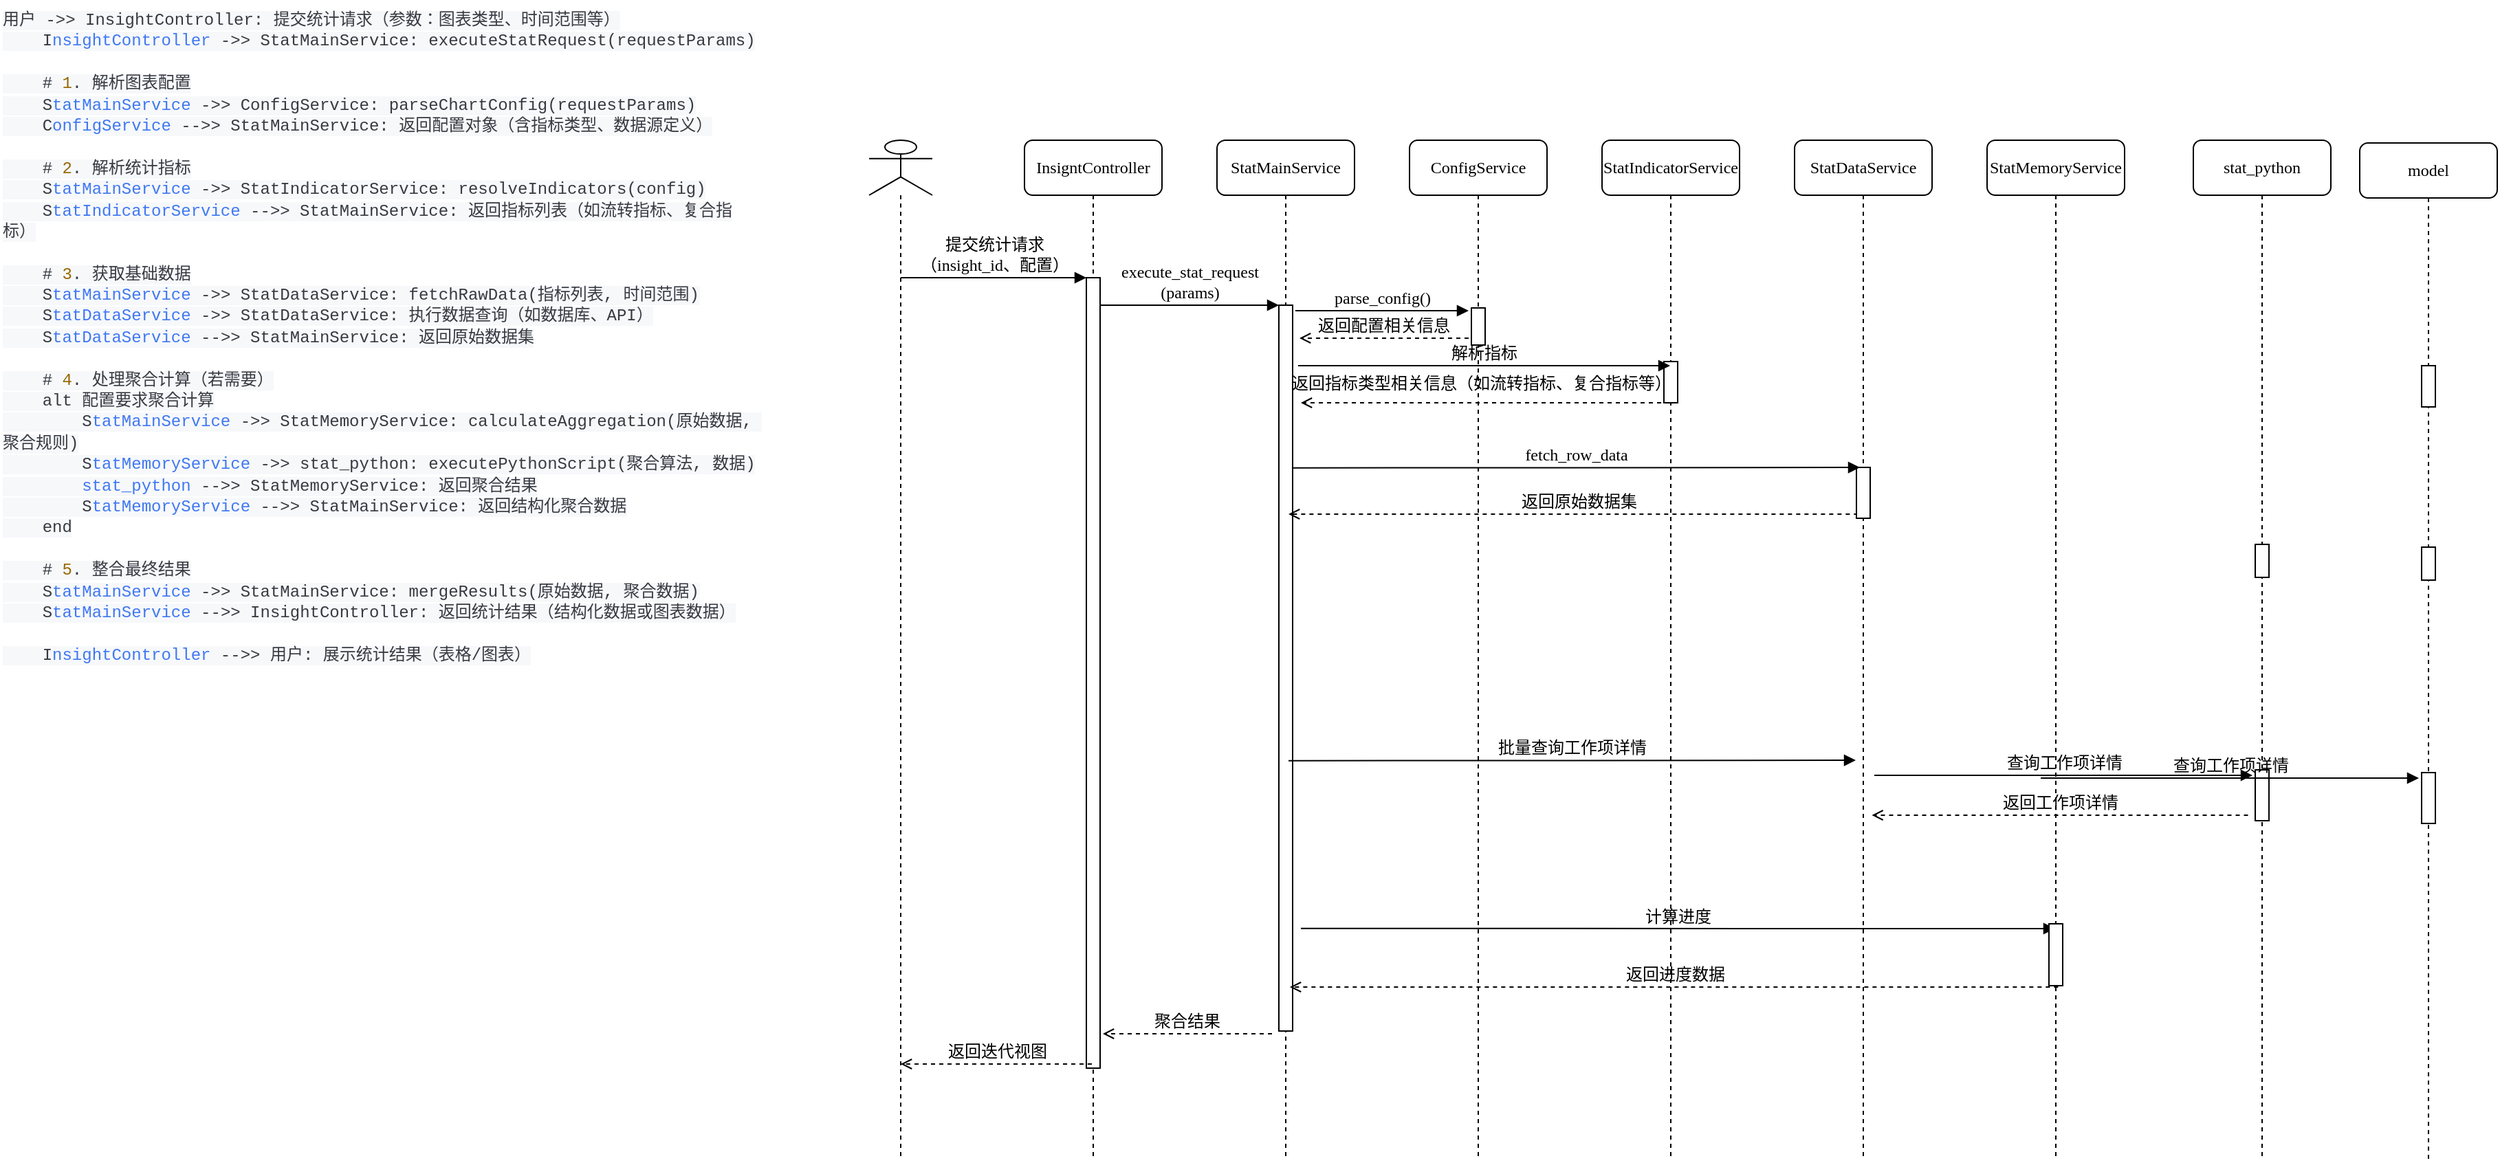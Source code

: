 <mxfile version="26.0.16">
  <diagram name="第 1 页" id="uHZ1VUq9_zvSqKTnjPbf">
    <mxGraphModel dx="1888" dy="1088" grid="0" gridSize="10" guides="1" tooltips="1" connect="1" arrows="1" fold="1" page="0" pageScale="1" pageWidth="827" pageHeight="1169" math="0" shadow="0">
      <root>
        <mxCell id="0" />
        <mxCell id="1" parent="0" />
        <mxCell id="-KiGtzHLehjaaCyr8mLI-1" value="InsigntController" style="shape=umlLifeline;perimeter=lifelinePerimeter;whiteSpace=wrap;html=1;container=1;collapsible=0;recursiveResize=0;outlineConnect=0;rounded=1;shadow=0;comic=0;labelBackgroundColor=none;strokeWidth=1;fontFamily=Verdana;fontSize=12;align=center;" vertex="1" parent="1">
          <mxGeometry x="260" y="80" width="100" height="740" as="geometry" />
        </mxCell>
        <mxCell id="-KiGtzHLehjaaCyr8mLI-2" value="" style="html=1;points=[];perimeter=orthogonalPerimeter;rounded=0;shadow=0;comic=0;labelBackgroundColor=none;strokeWidth=1;fontFamily=Verdana;fontSize=12;align=center;" vertex="1" parent="-KiGtzHLehjaaCyr8mLI-1">
          <mxGeometry x="45" y="100" width="10" height="575" as="geometry" />
        </mxCell>
        <mxCell id="-KiGtzHLehjaaCyr8mLI-3" value="StatMainService" style="shape=umlLifeline;perimeter=lifelinePerimeter;whiteSpace=wrap;html=1;container=1;collapsible=0;recursiveResize=0;outlineConnect=0;rounded=1;shadow=0;comic=0;labelBackgroundColor=none;strokeWidth=1;fontFamily=Verdana;fontSize=12;align=center;" vertex="1" parent="1">
          <mxGeometry x="400" y="80" width="100" height="740" as="geometry" />
        </mxCell>
        <mxCell id="-KiGtzHLehjaaCyr8mLI-4" value="" style="html=1;points=[];perimeter=orthogonalPerimeter;rounded=0;shadow=0;comic=0;labelBackgroundColor=none;strokeWidth=1;fontFamily=Verdana;fontSize=12;align=center;" vertex="1" parent="-KiGtzHLehjaaCyr8mLI-3">
          <mxGeometry x="45" y="120" width="10" height="528" as="geometry" />
        </mxCell>
        <mxCell id="-KiGtzHLehjaaCyr8mLI-8" value="ConfigService" style="shape=umlLifeline;perimeter=lifelinePerimeter;whiteSpace=wrap;html=1;container=1;collapsible=0;recursiveResize=0;outlineConnect=0;rounded=1;shadow=0;comic=0;labelBackgroundColor=none;strokeWidth=1;fontFamily=Verdana;fontSize=12;align=center;" vertex="1" parent="1">
          <mxGeometry x="540" y="80" width="100" height="740" as="geometry" />
        </mxCell>
        <mxCell id="-KiGtzHLehjaaCyr8mLI-9" value="" style="html=1;points=[];perimeter=orthogonalPerimeter;rounded=0;shadow=0;comic=0;labelBackgroundColor=none;strokeWidth=1;fontFamily=Verdana;fontSize=12;align=center;" vertex="1" parent="-KiGtzHLehjaaCyr8mLI-8">
          <mxGeometry x="45" y="122" width="10" height="27" as="geometry" />
        </mxCell>
        <mxCell id="-KiGtzHLehjaaCyr8mLI-10" value="计算进度" style="html=1;verticalAlign=bottom;endArrow=block;labelBackgroundColor=none;fontFamily=Verdana;fontSize=12;edgeStyle=elbowEdgeStyle;elbow=vertical;" edge="1" parent="-KiGtzHLehjaaCyr8mLI-8" target="-KiGtzHLehjaaCyr8mLI-21">
          <mxGeometry relative="1" as="geometry">
            <mxPoint x="-79" y="573.38" as="sourcePoint" />
            <mxPoint x="333.5" y="572.995" as="targetPoint" />
          </mxGeometry>
        </mxCell>
        <mxCell id="-KiGtzHLehjaaCyr8mLI-5" value="返回原始数据集" style="html=1;verticalAlign=bottom;endArrow=open;dashed=1;endSize=6;labelBackgroundColor=none;fontFamily=Verdana;fontSize=12;edgeStyle=elbowEdgeStyle;elbow=vertical;jumpSize=6;" edge="1" parent="-KiGtzHLehjaaCyr8mLI-8">
          <mxGeometry x="-0.002" relative="1" as="geometry">
            <mxPoint x="-87.996" y="272" as="targetPoint" />
            <Array as="points">
              <mxPoint x="147.68" y="272" />
              <mxPoint x="177.68" y="272" />
            </Array>
            <mxPoint x="332.18" y="272" as="sourcePoint" />
            <mxPoint as="offset" />
          </mxGeometry>
        </mxCell>
        <mxCell id="-KiGtzHLehjaaCyr8mLI-11" value="StatIndicatorService" style="shape=umlLifeline;perimeter=lifelinePerimeter;whiteSpace=wrap;html=1;container=1;collapsible=0;recursiveResize=0;outlineConnect=0;rounded=1;shadow=0;comic=0;labelBackgroundColor=none;strokeWidth=1;fontFamily=Verdana;fontSize=12;align=center;" vertex="1" parent="1">
          <mxGeometry x="680" y="80" width="100" height="740" as="geometry" />
        </mxCell>
        <mxCell id="-KiGtzHLehjaaCyr8mLI-28" value="" style="html=1;points=[];perimeter=orthogonalPerimeter;rounded=0;shadow=0;comic=0;labelBackgroundColor=none;strokeWidth=1;fontFamily=Verdana;fontSize=12;align=center;" vertex="1" parent="-KiGtzHLehjaaCyr8mLI-11">
          <mxGeometry x="45" y="161" width="10" height="30" as="geometry" />
        </mxCell>
        <mxCell id="-KiGtzHLehjaaCyr8mLI-17" value="StatDataService" style="shape=umlLifeline;perimeter=lifelinePerimeter;whiteSpace=wrap;html=1;container=1;collapsible=0;recursiveResize=0;outlineConnect=0;rounded=1;shadow=0;comic=0;labelBackgroundColor=none;strokeWidth=1;fontFamily=Verdana;fontSize=12;align=center;" vertex="1" parent="1">
          <mxGeometry x="820" y="80" width="100" height="740" as="geometry" />
        </mxCell>
        <mxCell id="-KiGtzHLehjaaCyr8mLI-19" value="" style="html=1;points=[];perimeter=orthogonalPerimeter;rounded=0;shadow=0;comic=0;labelBackgroundColor=none;strokeWidth=1;fontFamily=Verdana;fontSize=12;align=center;" vertex="1" parent="-KiGtzHLehjaaCyr8mLI-17">
          <mxGeometry x="45" y="238" width="10" height="37" as="geometry" />
        </mxCell>
        <mxCell id="-KiGtzHLehjaaCyr8mLI-21" value="StatMemoryService" style="shape=umlLifeline;perimeter=lifelinePerimeter;whiteSpace=wrap;html=1;container=1;collapsible=0;recursiveResize=0;outlineConnect=0;rounded=1;shadow=0;comic=0;labelBackgroundColor=none;strokeWidth=1;fontFamily=Verdana;fontSize=12;align=center;" vertex="1" parent="1">
          <mxGeometry x="960" y="80" width="100" height="740" as="geometry" />
        </mxCell>
        <mxCell id="-KiGtzHLehjaaCyr8mLI-23" value="" style="html=1;points=[];perimeter=orthogonalPerimeter;rounded=0;shadow=0;comic=0;labelBackgroundColor=none;strokeWidth=1;fontFamily=Verdana;fontSize=12;align=center;" vertex="1" parent="-KiGtzHLehjaaCyr8mLI-21">
          <mxGeometry x="45" y="570" width="10" height="45" as="geometry" />
        </mxCell>
        <mxCell id="-KiGtzHLehjaaCyr8mLI-24" value="提交统计请求&lt;div&gt;（insight_id、配置）&lt;/div&gt;" style="html=1;verticalAlign=bottom;endArrow=block;entryX=0;entryY=0;labelBackgroundColor=none;fontFamily=Verdana;fontSize=12;edgeStyle=elbowEdgeStyle;elbow=vertical;" edge="1" parent="1" source="-KiGtzHLehjaaCyr8mLI-31" target="-KiGtzHLehjaaCyr8mLI-2">
          <mxGeometry x="0.011" relative="1" as="geometry">
            <mxPoint x="150" y="180" as="sourcePoint" />
            <mxPoint as="offset" />
          </mxGeometry>
        </mxCell>
        <mxCell id="-KiGtzHLehjaaCyr8mLI-25" value="execute_stat_request&lt;div&gt;(params)&lt;/div&gt;" style="html=1;verticalAlign=bottom;endArrow=block;entryX=0;entryY=0;labelBackgroundColor=none;fontFamily=Verdana;fontSize=12;edgeStyle=elbowEdgeStyle;elbow=vertical;" edge="1" parent="1" source="-KiGtzHLehjaaCyr8mLI-2" target="-KiGtzHLehjaaCyr8mLI-4">
          <mxGeometry x="-0.002" relative="1" as="geometry">
            <mxPoint x="370" y="200" as="sourcePoint" />
            <mxPoint as="offset" />
          </mxGeometry>
        </mxCell>
        <mxCell id="-KiGtzHLehjaaCyr8mLI-26" value="stat_python" style="shape=umlLifeline;perimeter=lifelinePerimeter;whiteSpace=wrap;html=1;container=1;collapsible=0;recursiveResize=0;outlineConnect=0;rounded=1;shadow=0;comic=0;labelBackgroundColor=none;strokeWidth=1;fontFamily=Verdana;fontSize=12;align=center;" vertex="1" parent="1">
          <mxGeometry x="1110" y="80" width="100" height="740" as="geometry" />
        </mxCell>
        <mxCell id="-KiGtzHLehjaaCyr8mLI-27" value="查询工作项详情" style="html=1;verticalAlign=bottom;endArrow=block;labelBackgroundColor=none;fontFamily=Verdana;fontSize=12;edgeStyle=elbowEdgeStyle;elbow=vertical;" edge="1" parent="-KiGtzHLehjaaCyr8mLI-26">
          <mxGeometry relative="1" as="geometry">
            <mxPoint x="-232" y="462" as="sourcePoint" />
            <mxPoint x="43" y="462" as="targetPoint" />
          </mxGeometry>
        </mxCell>
        <mxCell id="-KiGtzHLehjaaCyr8mLI-29" value="" style="html=1;points=[];perimeter=orthogonalPerimeter;rounded=0;shadow=0;comic=0;labelBackgroundColor=none;strokeWidth=1;fontFamily=Verdana;fontSize=12;align=center;" vertex="1" parent="-KiGtzHLehjaaCyr8mLI-26">
          <mxGeometry x="45" y="294" width="10" height="24" as="geometry" />
        </mxCell>
        <mxCell id="-KiGtzHLehjaaCyr8mLI-30" value="" style="html=1;points=[];perimeter=orthogonalPerimeter;rounded=0;shadow=0;comic=0;labelBackgroundColor=none;strokeWidth=1;fontFamily=Verdana;fontSize=12;align=center;" vertex="1" parent="-KiGtzHLehjaaCyr8mLI-26">
          <mxGeometry x="45" y="458" width="10" height="37" as="geometry" />
        </mxCell>
        <mxCell id="-KiGtzHLehjaaCyr8mLI-31" value="" style="shape=umlLifeline;perimeter=lifelinePerimeter;whiteSpace=wrap;html=1;container=1;dropTarget=0;collapsible=0;recursiveResize=0;outlineConnect=0;portConstraint=eastwest;newEdgeStyle={&quot;curved&quot;:0,&quot;rounded&quot;:0};participant=umlActor;" vertex="1" parent="1">
          <mxGeometry x="147" y="80" width="46" height="740" as="geometry" />
        </mxCell>
        <mxCell id="-KiGtzHLehjaaCyr8mLI-33" value="批量查询工作项详情" style="html=1;verticalAlign=bottom;endArrow=block;labelBackgroundColor=none;fontFamily=Verdana;fontSize=12;edgeStyle=elbowEdgeStyle;elbow=vertical;" edge="1" parent="1">
          <mxGeometry relative="1" as="geometry">
            <mxPoint x="452" y="531.38" as="sourcePoint" />
            <mxPoint x="864.5" y="530.995" as="targetPoint" />
          </mxGeometry>
        </mxCell>
        <mxCell id="-KiGtzHLehjaaCyr8mLI-34" value="返回进度数据" style="html=1;verticalAlign=bottom;endArrow=open;dashed=1;endSize=6;labelBackgroundColor=none;fontFamily=Verdana;fontSize=12;edgeStyle=elbowEdgeStyle;elbow=vertical;jumpSize=6;" edge="1" parent="1">
          <mxGeometry x="-0.002" relative="1" as="geometry">
            <mxPoint x="453.004" y="696" as="targetPoint" />
            <Array as="points">
              <mxPoint x="826.68" y="696" />
              <mxPoint x="856.68" y="696" />
            </Array>
            <mxPoint x="1011.68" y="696" as="sourcePoint" />
            <mxPoint as="offset" />
          </mxGeometry>
        </mxCell>
        <mxCell id="-KiGtzHLehjaaCyr8mLI-35" value="parse_config()" style="html=1;verticalAlign=bottom;endArrow=block;labelBackgroundColor=none;fontFamily=Verdana;fontSize=12;edgeStyle=elbowEdgeStyle;elbow=vertical;" edge="1" parent="1">
          <mxGeometry x="-0.0" relative="1" as="geometry">
            <mxPoint x="457" y="204" as="sourcePoint" />
            <mxPoint x="583" y="204" as="targetPoint" />
            <mxPoint as="offset" />
          </mxGeometry>
        </mxCell>
        <mxCell id="-KiGtzHLehjaaCyr8mLI-37" value="返回指标类型相关信息（如流转指标、复合指标等）" style="html=1;verticalAlign=bottom;endArrow=open;dashed=1;endSize=6;labelBackgroundColor=none;fontFamily=Verdana;fontSize=12;edgeStyle=elbowEdgeStyle;elbow=vertical;jumpSize=6;" edge="1" parent="1">
          <mxGeometry x="0.002" y="-5" relative="1" as="geometry">
            <mxPoint x="461" y="271" as="targetPoint" />
            <Array as="points">
              <mxPoint x="658" y="271" />
              <mxPoint x="688" y="271" />
            </Array>
            <mxPoint x="723" y="271" as="sourcePoint" />
            <mxPoint as="offset" />
          </mxGeometry>
        </mxCell>
        <mxCell id="-KiGtzHLehjaaCyr8mLI-38" value="返回配置相关信息" style="html=1;verticalAlign=bottom;endArrow=open;dashed=1;endSize=6;labelBackgroundColor=none;fontFamily=Verdana;fontSize=12;edgeStyle=elbowEdgeStyle;elbow=vertical;jumpSize=6;" edge="1" parent="1">
          <mxGeometry x="0.013" relative="1" as="geometry">
            <mxPoint x="460" y="224" as="targetPoint" />
            <Array as="points">
              <mxPoint x="540" y="224" />
              <mxPoint x="570" y="224" />
            </Array>
            <mxPoint x="583" y="224" as="sourcePoint" />
            <mxPoint as="offset" />
          </mxGeometry>
        </mxCell>
        <mxCell id="-KiGtzHLehjaaCyr8mLI-40" value="返回工作项详情" style="html=1;verticalAlign=bottom;endArrow=open;dashed=1;endSize=6;labelBackgroundColor=none;fontFamily=Verdana;fontSize=12;edgeStyle=elbowEdgeStyle;elbow=vertical;jumpSize=6;" edge="1" parent="1">
          <mxGeometry x="-0.002" relative="1" as="geometry">
            <mxPoint x="876.25" y="571" as="targetPoint" />
            <Array as="points">
              <mxPoint x="989.25" y="571" />
              <mxPoint x="1019.25" y="571" />
            </Array>
            <mxPoint x="1149.75" y="571" as="sourcePoint" />
            <mxPoint as="offset" />
          </mxGeometry>
        </mxCell>
        <mxCell id="-KiGtzHLehjaaCyr8mLI-41" value="返回迭代视图" style="html=1;verticalAlign=bottom;endArrow=open;dashed=1;endSize=6;labelBackgroundColor=none;fontFamily=Verdana;fontSize=12;edgeStyle=elbowEdgeStyle;elbow=vertical;jumpSize=6;" edge="1" parent="1">
          <mxGeometry x="-0.002" relative="1" as="geometry">
            <mxPoint x="170" y="752" as="targetPoint" />
            <Array as="points">
              <mxPoint x="250" y="752" />
              <mxPoint x="280" y="752" />
            </Array>
            <mxPoint x="309" y="752" as="sourcePoint" />
            <mxPoint as="offset" />
          </mxGeometry>
        </mxCell>
        <mxCell id="-KiGtzHLehjaaCyr8mLI-42" value="聚合结果" style="html=1;verticalAlign=bottom;endArrow=open;dashed=1;endSize=6;labelBackgroundColor=none;fontFamily=Verdana;fontSize=12;edgeStyle=elbowEdgeStyle;elbow=vertical;jumpSize=6;" edge="1" parent="1">
          <mxGeometry x="0.013" relative="1" as="geometry">
            <mxPoint x="317" y="730" as="targetPoint" />
            <Array as="points">
              <mxPoint x="397" y="730" />
              <mxPoint x="427" y="730" />
            </Array>
            <mxPoint x="440" y="730" as="sourcePoint" />
            <mxPoint as="offset" />
          </mxGeometry>
        </mxCell>
        <mxCell id="-KiGtzHLehjaaCyr8mLI-43" value="model" style="shape=umlLifeline;perimeter=lifelinePerimeter;whiteSpace=wrap;html=1;container=1;collapsible=0;recursiveResize=0;outlineConnect=0;rounded=1;shadow=0;comic=0;labelBackgroundColor=none;strokeWidth=1;fontFamily=Verdana;fontSize=12;align=center;" vertex="1" parent="1">
          <mxGeometry x="1231" y="82" width="100" height="740" as="geometry" />
        </mxCell>
        <mxCell id="-KiGtzHLehjaaCyr8mLI-44" value="查询工作项详情" style="html=1;verticalAlign=bottom;endArrow=block;labelBackgroundColor=none;fontFamily=Verdana;fontSize=12;edgeStyle=elbowEdgeStyle;elbow=vertical;" edge="1" parent="-KiGtzHLehjaaCyr8mLI-43">
          <mxGeometry relative="1" as="geometry">
            <mxPoint x="-232" y="462" as="sourcePoint" />
            <mxPoint x="43" y="462" as="targetPoint" />
          </mxGeometry>
        </mxCell>
        <mxCell id="-KiGtzHLehjaaCyr8mLI-45" value="" style="html=1;points=[];perimeter=orthogonalPerimeter;rounded=0;shadow=0;comic=0;labelBackgroundColor=none;strokeWidth=1;fontFamily=Verdana;fontSize=12;align=center;" vertex="1" parent="-KiGtzHLehjaaCyr8mLI-43">
          <mxGeometry x="45" y="162" width="10" height="30" as="geometry" />
        </mxCell>
        <mxCell id="-KiGtzHLehjaaCyr8mLI-46" value="" style="html=1;points=[];perimeter=orthogonalPerimeter;rounded=0;shadow=0;comic=0;labelBackgroundColor=none;strokeWidth=1;fontFamily=Verdana;fontSize=12;align=center;" vertex="1" parent="-KiGtzHLehjaaCyr8mLI-43">
          <mxGeometry x="45" y="294" width="10" height="24" as="geometry" />
        </mxCell>
        <mxCell id="-KiGtzHLehjaaCyr8mLI-47" value="" style="html=1;points=[];perimeter=orthogonalPerimeter;rounded=0;shadow=0;comic=0;labelBackgroundColor=none;strokeWidth=1;fontFamily=Verdana;fontSize=12;align=center;" vertex="1" parent="-KiGtzHLehjaaCyr8mLI-43">
          <mxGeometry x="45" y="458" width="10" height="37" as="geometry" />
        </mxCell>
        <mxCell id="-KiGtzHLehjaaCyr8mLI-48" value="&lt;font&gt;&lt;span style=&quot;color: rgb(56, 58, 66); font-family: ui-monospace, SFMono-Regular, &amp;quot;SF Mono&amp;quot;, Menlo, Consolas, &amp;quot;Liberation Mono&amp;quot;, monospace; font-style: normal; font-variant-ligatures: normal; font-variant-caps: normal; font-weight: 400; letter-spacing: normal; orphans: 2; text-align: start; text-indent: 0px; text-transform: none; widows: 2; word-spacing: 0px; -webkit-text-stroke-width: 0px; white-space: pre-wrap; background-color: rgb(246, 248, 250); text-decoration-thickness: initial; text-decoration-style: initial; text-decoration-color: initial; float: none; display: inline !important;&quot;&gt;用户 -&amp;gt;&amp;gt; InsightController: 提交统计请求（参数：图表类型、时间范围等）&lt;br&gt;    I&lt;/span&gt;&lt;span class=&quot;hljs-function&quot; style=&quot;box-sizing: border-box; font-family: ui-monospace, SFMono-Regular, &amp;quot;SF Mono&amp;quot;, Menlo, Consolas, &amp;quot;Liberation Mono&amp;quot;, monospace; color: rgb(56, 58, 66); font-style: normal; font-variant-ligatures: normal; font-variant-caps: normal; font-weight: 400; letter-spacing: normal; orphans: 2; text-align: start; text-indent: 0px; text-transform: none; widows: 2; word-spacing: 0px; -webkit-text-stroke-width: 0px; white-space: pre-wrap; background-color: rgb(246, 248, 250); text-decoration-thickness: initial; text-decoration-style: initial; text-decoration-color: initial;&quot;&gt;&lt;span class=&quot;hljs-title&quot; style=&quot;box-sizing: border-box; font-family: inherit; color: rgb(64, 120, 242);&quot;&gt;nsightController&lt;/span&gt; -&amp;gt;&lt;/span&gt;&lt;span style=&quot;color: rgb(56, 58, 66); font-family: ui-monospace, SFMono-Regular, &amp;quot;SF Mono&amp;quot;, Menlo, Consolas, &amp;quot;Liberation Mono&amp;quot;, monospace; font-style: normal; font-variant-ligatures: normal; font-variant-caps: normal; font-weight: 400; letter-spacing: normal; orphans: 2; text-align: start; text-indent: 0px; text-transform: none; widows: 2; word-spacing: 0px; -webkit-text-stroke-width: 0px; white-space: pre-wrap; background-color: rgb(246, 248, 250); text-decoration-thickness: initial; text-decoration-style: initial; text-decoration-color: initial; float: none; display: inline !important;&quot;&gt;&amp;gt; StatMainService: executeStatRequest(requestParams)&lt;br&gt;&lt;br&gt;    # &lt;/span&gt;&lt;span class=&quot;hljs-number&quot; style=&quot;box-sizing: border-box; font-family: ui-monospace, SFMono-Regular, &amp;quot;SF Mono&amp;quot;, Menlo, Consolas, &amp;quot;Liberation Mono&amp;quot;, monospace; color: rgb(152, 104, 1); font-style: normal; font-variant-ligatures: normal; font-variant-caps: normal; font-weight: 400; letter-spacing: normal; orphans: 2; text-align: start; text-indent: 0px; text-transform: none; widows: 2; word-spacing: 0px; -webkit-text-stroke-width: 0px; white-space: pre-wrap; background-color: rgb(246, 248, 250); text-decoration-thickness: initial; text-decoration-style: initial; text-decoration-color: initial;&quot;&gt;1&lt;/span&gt;&lt;span style=&quot;color: rgb(56, 58, 66); font-family: ui-monospace, SFMono-Regular, &amp;quot;SF Mono&amp;quot;, Menlo, Consolas, &amp;quot;Liberation Mono&amp;quot;, monospace; font-style: normal; font-variant-ligatures: normal; font-variant-caps: normal; font-weight: 400; letter-spacing: normal; orphans: 2; text-align: start; text-indent: 0px; text-transform: none; widows: 2; word-spacing: 0px; -webkit-text-stroke-width: 0px; white-space: pre-wrap; background-color: rgb(246, 248, 250); text-decoration-thickness: initial; text-decoration-style: initial; text-decoration-color: initial; float: none; display: inline !important;&quot;&gt;. 解析图表配置&lt;br&gt;    S&lt;/span&gt;&lt;span class=&quot;hljs-function&quot; style=&quot;box-sizing: border-box; font-family: ui-monospace, SFMono-Regular, &amp;quot;SF Mono&amp;quot;, Menlo, Consolas, &amp;quot;Liberation Mono&amp;quot;, monospace; color: rgb(56, 58, 66); font-style: normal; font-variant-ligatures: normal; font-variant-caps: normal; font-weight: 400; letter-spacing: normal; orphans: 2; text-align: start; text-indent: 0px; text-transform: none; widows: 2; word-spacing: 0px; -webkit-text-stroke-width: 0px; white-space: pre-wrap; background-color: rgb(246, 248, 250); text-decoration-thickness: initial; text-decoration-style: initial; text-decoration-color: initial;&quot;&gt;&lt;span class=&quot;hljs-title&quot; style=&quot;box-sizing: border-box; font-family: inherit; color: rgb(64, 120, 242);&quot;&gt;tatMainService&lt;/span&gt; -&amp;gt;&lt;/span&gt;&lt;span style=&quot;color: rgb(56, 58, 66); font-family: ui-monospace, SFMono-Regular, &amp;quot;SF Mono&amp;quot;, Menlo, Consolas, &amp;quot;Liberation Mono&amp;quot;, monospace; font-style: normal; font-variant-ligatures: normal; font-variant-caps: normal; font-weight: 400; letter-spacing: normal; orphans: 2; text-align: start; text-indent: 0px; text-transform: none; widows: 2; word-spacing: 0px; -webkit-text-stroke-width: 0px; white-space: pre-wrap; background-color: rgb(246, 248, 250); text-decoration-thickness: initial; text-decoration-style: initial; text-decoration-color: initial; float: none; display: inline !important;&quot;&gt;&amp;gt; ConfigService: parseChartConfig(requestParams)&lt;br&gt;    C&lt;/span&gt;&lt;span class=&quot;hljs-function&quot; style=&quot;box-sizing: border-box; font-family: ui-monospace, SFMono-Regular, &amp;quot;SF Mono&amp;quot;, Menlo, Consolas, &amp;quot;Liberation Mono&amp;quot;, monospace; color: rgb(56, 58, 66); font-style: normal; font-variant-ligatures: normal; font-variant-caps: normal; font-weight: 400; letter-spacing: normal; orphans: 2; text-align: start; text-indent: 0px; text-transform: none; widows: 2; word-spacing: 0px; -webkit-text-stroke-width: 0px; white-space: pre-wrap; background-color: rgb(246, 248, 250); text-decoration-thickness: initial; text-decoration-style: initial; text-decoration-color: initial;&quot;&gt;&lt;span class=&quot;hljs-title&quot; style=&quot;box-sizing: border-box; font-family: inherit; color: rgb(64, 120, 242);&quot;&gt;onfigService&lt;/span&gt; --&amp;gt;&lt;/span&gt;&lt;span style=&quot;color: rgb(56, 58, 66); font-family: ui-monospace, SFMono-Regular, &amp;quot;SF Mono&amp;quot;, Menlo, Consolas, &amp;quot;Liberation Mono&amp;quot;, monospace; font-style: normal; font-variant-ligatures: normal; font-variant-caps: normal; font-weight: 400; letter-spacing: normal; orphans: 2; text-align: start; text-indent: 0px; text-transform: none; widows: 2; word-spacing: 0px; -webkit-text-stroke-width: 0px; white-space: pre-wrap; background-color: rgb(246, 248, 250); text-decoration-thickness: initial; text-decoration-style: initial; text-decoration-color: initial; float: none; display: inline !important;&quot;&gt;&amp;gt; StatMainService: 返回配置对象（含指标类型、数据源定义）&lt;br&gt;&lt;br&gt;    # &lt;/span&gt;&lt;span class=&quot;hljs-number&quot; style=&quot;box-sizing: border-box; font-family: ui-monospace, SFMono-Regular, &amp;quot;SF Mono&amp;quot;, Menlo, Consolas, &amp;quot;Liberation Mono&amp;quot;, monospace; color: rgb(152, 104, 1); font-style: normal; font-variant-ligatures: normal; font-variant-caps: normal; font-weight: 400; letter-spacing: normal; orphans: 2; text-align: start; text-indent: 0px; text-transform: none; widows: 2; word-spacing: 0px; -webkit-text-stroke-width: 0px; white-space: pre-wrap; background-color: rgb(246, 248, 250); text-decoration-thickness: initial; text-decoration-style: initial; text-decoration-color: initial;&quot;&gt;2&lt;/span&gt;&lt;span style=&quot;color: rgb(56, 58, 66); font-family: ui-monospace, SFMono-Regular, &amp;quot;SF Mono&amp;quot;, Menlo, Consolas, &amp;quot;Liberation Mono&amp;quot;, monospace; font-style: normal; font-variant-ligatures: normal; font-variant-caps: normal; font-weight: 400; letter-spacing: normal; orphans: 2; text-align: start; text-indent: 0px; text-transform: none; widows: 2; word-spacing: 0px; -webkit-text-stroke-width: 0px; white-space: pre-wrap; background-color: rgb(246, 248, 250); text-decoration-thickness: initial; text-decoration-style: initial; text-decoration-color: initial; float: none; display: inline !important;&quot;&gt;. 解析统计指标&lt;br&gt;    S&lt;/span&gt;&lt;span class=&quot;hljs-function&quot; style=&quot;box-sizing: border-box; font-family: ui-monospace, SFMono-Regular, &amp;quot;SF Mono&amp;quot;, Menlo, Consolas, &amp;quot;Liberation Mono&amp;quot;, monospace; color: rgb(56, 58, 66); font-style: normal; font-variant-ligatures: normal; font-variant-caps: normal; font-weight: 400; letter-spacing: normal; orphans: 2; text-align: start; text-indent: 0px; text-transform: none; widows: 2; word-spacing: 0px; -webkit-text-stroke-width: 0px; white-space: pre-wrap; background-color: rgb(246, 248, 250); text-decoration-thickness: initial; text-decoration-style: initial; text-decoration-color: initial;&quot;&gt;&lt;span class=&quot;hljs-title&quot; style=&quot;box-sizing: border-box; font-family: inherit; color: rgb(64, 120, 242);&quot;&gt;tatMainService&lt;/span&gt; -&amp;gt;&lt;/span&gt;&lt;span style=&quot;color: rgb(56, 58, 66); font-family: ui-monospace, SFMono-Regular, &amp;quot;SF Mono&amp;quot;, Menlo, Consolas, &amp;quot;Liberation Mono&amp;quot;, monospace; font-style: normal; font-variant-ligatures: normal; font-variant-caps: normal; font-weight: 400; letter-spacing: normal; orphans: 2; text-align: start; text-indent: 0px; text-transform: none; widows: 2; word-spacing: 0px; -webkit-text-stroke-width: 0px; white-space: pre-wrap; background-color: rgb(246, 248, 250); text-decoration-thickness: initial; text-decoration-style: initial; text-decoration-color: initial; float: none; display: inline !important;&quot;&gt;&amp;gt; StatIndicatorService: resolveIndicators(config)&lt;br&gt;    S&lt;/span&gt;&lt;span class=&quot;hljs-function&quot; style=&quot;box-sizing: border-box; font-family: ui-monospace, SFMono-Regular, &amp;quot;SF Mono&amp;quot;, Menlo, Consolas, &amp;quot;Liberation Mono&amp;quot;, monospace; color: rgb(56, 58, 66); font-style: normal; font-variant-ligatures: normal; font-variant-caps: normal; font-weight: 400; letter-spacing: normal; orphans: 2; text-align: start; text-indent: 0px; text-transform: none; widows: 2; word-spacing: 0px; -webkit-text-stroke-width: 0px; white-space: pre-wrap; background-color: rgb(246, 248, 250); text-decoration-thickness: initial; text-decoration-style: initial; text-decoration-color: initial;&quot;&gt;&lt;span class=&quot;hljs-title&quot; style=&quot;box-sizing: border-box; font-family: inherit; color: rgb(64, 120, 242);&quot;&gt;tatIndicatorService&lt;/span&gt; --&amp;gt;&lt;/span&gt;&lt;span style=&quot;color: rgb(56, 58, 66); font-family: ui-monospace, SFMono-Regular, &amp;quot;SF Mono&amp;quot;, Menlo, Consolas, &amp;quot;Liberation Mono&amp;quot;, monospace; font-style: normal; font-variant-ligatures: normal; font-variant-caps: normal; font-weight: 400; letter-spacing: normal; orphans: 2; text-align: start; text-indent: 0px; text-transform: none; widows: 2; word-spacing: 0px; -webkit-text-stroke-width: 0px; white-space: pre-wrap; background-color: rgb(246, 248, 250); text-decoration-thickness: initial; text-decoration-style: initial; text-decoration-color: initial; float: none; display: inline !important;&quot;&gt;&amp;gt; StatMainService: 返回指标列表（如流转指标、复合指标）&lt;br&gt;&lt;br&gt;    # &lt;/span&gt;&lt;span class=&quot;hljs-number&quot; style=&quot;box-sizing: border-box; font-family: ui-monospace, SFMono-Regular, &amp;quot;SF Mono&amp;quot;, Menlo, Consolas, &amp;quot;Liberation Mono&amp;quot;, monospace; color: rgb(152, 104, 1); font-style: normal; font-variant-ligatures: normal; font-variant-caps: normal; font-weight: 400; letter-spacing: normal; orphans: 2; text-align: start; text-indent: 0px; text-transform: none; widows: 2; word-spacing: 0px; -webkit-text-stroke-width: 0px; white-space: pre-wrap; background-color: rgb(246, 248, 250); text-decoration-thickness: initial; text-decoration-style: initial; text-decoration-color: initial;&quot;&gt;3&lt;/span&gt;&lt;span style=&quot;color: rgb(56, 58, 66); font-family: ui-monospace, SFMono-Regular, &amp;quot;SF Mono&amp;quot;, Menlo, Consolas, &amp;quot;Liberation Mono&amp;quot;, monospace; font-style: normal; font-variant-ligatures: normal; font-variant-caps: normal; font-weight: 400; letter-spacing: normal; orphans: 2; text-align: start; text-indent: 0px; text-transform: none; widows: 2; word-spacing: 0px; -webkit-text-stroke-width: 0px; white-space: pre-wrap; background-color: rgb(246, 248, 250); text-decoration-thickness: initial; text-decoration-style: initial; text-decoration-color: initial; float: none; display: inline !important;&quot;&gt;. 获取基础数据&lt;br&gt;    S&lt;/span&gt;&lt;span class=&quot;hljs-function&quot; style=&quot;box-sizing: border-box; font-family: ui-monospace, SFMono-Regular, &amp;quot;SF Mono&amp;quot;, Menlo, Consolas, &amp;quot;Liberation Mono&amp;quot;, monospace; color: rgb(56, 58, 66); font-style: normal; font-variant-ligatures: normal; font-variant-caps: normal; font-weight: 400; letter-spacing: normal; orphans: 2; text-align: start; text-indent: 0px; text-transform: none; widows: 2; word-spacing: 0px; -webkit-text-stroke-width: 0px; white-space: pre-wrap; background-color: rgb(246, 248, 250); text-decoration-thickness: initial; text-decoration-style: initial; text-decoration-color: initial;&quot;&gt;&lt;span class=&quot;hljs-title&quot; style=&quot;box-sizing: border-box; font-family: inherit; color: rgb(64, 120, 242);&quot;&gt;tatMainService&lt;/span&gt; -&amp;gt;&lt;/span&gt;&lt;span style=&quot;color: rgb(56, 58, 66); font-family: ui-monospace, SFMono-Regular, &amp;quot;SF Mono&amp;quot;, Menlo, Consolas, &amp;quot;Liberation Mono&amp;quot;, monospace; font-style: normal; font-variant-ligatures: normal; font-variant-caps: normal; font-weight: 400; letter-spacing: normal; orphans: 2; text-align: start; text-indent: 0px; text-transform: none; widows: 2; word-spacing: 0px; -webkit-text-stroke-width: 0px; white-space: pre-wrap; background-color: rgb(246, 248, 250); text-decoration-thickness: initial; text-decoration-style: initial; text-decoration-color: initial; float: none; display: inline !important;&quot;&gt;&amp;gt; StatDataService: fetchRawData(指标列表, 时间范围)&lt;br&gt;    S&lt;/span&gt;&lt;span class=&quot;hljs-function&quot; style=&quot;box-sizing: border-box; font-family: ui-monospace, SFMono-Regular, &amp;quot;SF Mono&amp;quot;, Menlo, Consolas, &amp;quot;Liberation Mono&amp;quot;, monospace; color: rgb(56, 58, 66); font-style: normal; font-variant-ligatures: normal; font-variant-caps: normal; font-weight: 400; letter-spacing: normal; orphans: 2; text-align: start; text-indent: 0px; text-transform: none; widows: 2; word-spacing: 0px; -webkit-text-stroke-width: 0px; white-space: pre-wrap; background-color: rgb(246, 248, 250); text-decoration-thickness: initial; text-decoration-style: initial; text-decoration-color: initial;&quot;&gt;&lt;span class=&quot;hljs-title&quot; style=&quot;box-sizing: border-box; font-family: inherit; color: rgb(64, 120, 242);&quot;&gt;tatDataService&lt;/span&gt; -&amp;gt;&lt;/span&gt;&lt;span style=&quot;color: rgb(56, 58, 66); font-family: ui-monospace, SFMono-Regular, &amp;quot;SF Mono&amp;quot;, Menlo, Consolas, &amp;quot;Liberation Mono&amp;quot;, monospace; font-style: normal; font-variant-ligatures: normal; font-variant-caps: normal; font-weight: 400; letter-spacing: normal; orphans: 2; text-align: start; text-indent: 0px; text-transform: none; widows: 2; word-spacing: 0px; -webkit-text-stroke-width: 0px; white-space: pre-wrap; background-color: rgb(246, 248, 250); text-decoration-thickness: initial; text-decoration-style: initial; text-decoration-color: initial; float: none; display: inline !important;&quot;&gt;&amp;gt; StatDataService: 执行数据查询（如数据库、API）&lt;br&gt;    S&lt;/span&gt;&lt;span class=&quot;hljs-function&quot; style=&quot;box-sizing: border-box; font-family: ui-monospace, SFMono-Regular, &amp;quot;SF Mono&amp;quot;, Menlo, Consolas, &amp;quot;Liberation Mono&amp;quot;, monospace; color: rgb(56, 58, 66); font-style: normal; font-variant-ligatures: normal; font-variant-caps: normal; font-weight: 400; letter-spacing: normal; orphans: 2; text-align: start; text-indent: 0px; text-transform: none; widows: 2; word-spacing: 0px; -webkit-text-stroke-width: 0px; white-space: pre-wrap; background-color: rgb(246, 248, 250); text-decoration-thickness: initial; text-decoration-style: initial; text-decoration-color: initial;&quot;&gt;&lt;span class=&quot;hljs-title&quot; style=&quot;box-sizing: border-box; font-family: inherit; color: rgb(64, 120, 242);&quot;&gt;tatDataService&lt;/span&gt; --&amp;gt;&lt;/span&gt;&lt;span style=&quot;color: rgb(56, 58, 66); font-family: ui-monospace, SFMono-Regular, &amp;quot;SF Mono&amp;quot;, Menlo, Consolas, &amp;quot;Liberation Mono&amp;quot;, monospace; font-style: normal; font-variant-ligatures: normal; font-variant-caps: normal; font-weight: 400; letter-spacing: normal; orphans: 2; text-align: start; text-indent: 0px; text-transform: none; widows: 2; word-spacing: 0px; -webkit-text-stroke-width: 0px; white-space: pre-wrap; background-color: rgb(246, 248, 250); text-decoration-thickness: initial; text-decoration-style: initial; text-decoration-color: initial; float: none; display: inline !important;&quot;&gt;&amp;gt; StatMainService: 返回原始数据集&lt;br&gt;&lt;br&gt;    # &lt;/span&gt;&lt;span class=&quot;hljs-number&quot; style=&quot;box-sizing: border-box; font-family: ui-monospace, SFMono-Regular, &amp;quot;SF Mono&amp;quot;, Menlo, Consolas, &amp;quot;Liberation Mono&amp;quot;, monospace; color: rgb(152, 104, 1); font-style: normal; font-variant-ligatures: normal; font-variant-caps: normal; font-weight: 400; letter-spacing: normal; orphans: 2; text-align: start; text-indent: 0px; text-transform: none; widows: 2; word-spacing: 0px; -webkit-text-stroke-width: 0px; white-space: pre-wrap; background-color: rgb(246, 248, 250); text-decoration-thickness: initial; text-decoration-style: initial; text-decoration-color: initial;&quot;&gt;4&lt;/span&gt;&lt;span style=&quot;color: rgb(56, 58, 66); font-family: ui-monospace, SFMono-Regular, &amp;quot;SF Mono&amp;quot;, Menlo, Consolas, &amp;quot;Liberation Mono&amp;quot;, monospace; font-style: normal; font-variant-ligatures: normal; font-variant-caps: normal; font-weight: 400; letter-spacing: normal; orphans: 2; text-align: start; text-indent: 0px; text-transform: none; widows: 2; word-spacing: 0px; -webkit-text-stroke-width: 0px; white-space: pre-wrap; background-color: rgb(246, 248, 250); text-decoration-thickness: initial; text-decoration-style: initial; text-decoration-color: initial; float: none; display: inline !important;&quot;&gt;. 处理聚合计算（若需要）&lt;br&gt;    alt 配置要求聚合计算&lt;br&gt;        S&lt;/span&gt;&lt;span class=&quot;hljs-function&quot; style=&quot;box-sizing: border-box; font-family: ui-monospace, SFMono-Regular, &amp;quot;SF Mono&amp;quot;, Menlo, Consolas, &amp;quot;Liberation Mono&amp;quot;, monospace; color: rgb(56, 58, 66); font-style: normal; font-variant-ligatures: normal; font-variant-caps: normal; font-weight: 400; letter-spacing: normal; orphans: 2; text-align: start; text-indent: 0px; text-transform: none; widows: 2; word-spacing: 0px; -webkit-text-stroke-width: 0px; white-space: pre-wrap; background-color: rgb(246, 248, 250); text-decoration-thickness: initial; text-decoration-style: initial; text-decoration-color: initial;&quot;&gt;&lt;span class=&quot;hljs-title&quot; style=&quot;box-sizing: border-box; font-family: inherit; color: rgb(64, 120, 242);&quot;&gt;tatMainService&lt;/span&gt; -&amp;gt;&lt;/span&gt;&lt;span style=&quot;color: rgb(56, 58, 66); font-family: ui-monospace, SFMono-Regular, &amp;quot;SF Mono&amp;quot;, Menlo, Consolas, &amp;quot;Liberation Mono&amp;quot;, monospace; font-style: normal; font-variant-ligatures: normal; font-variant-caps: normal; font-weight: 400; letter-spacing: normal; orphans: 2; text-align: start; text-indent: 0px; text-transform: none; widows: 2; word-spacing: 0px; -webkit-text-stroke-width: 0px; white-space: pre-wrap; background-color: rgb(246, 248, 250); text-decoration-thickness: initial; text-decoration-style: initial; text-decoration-color: initial; float: none; display: inline !important;&quot;&gt;&amp;gt; StatMemoryService: calculateAggregation(原始数据, 聚合规则)&lt;br&gt;        S&lt;/span&gt;&lt;span class=&quot;hljs-function&quot; style=&quot;box-sizing: border-box; font-family: ui-monospace, SFMono-Regular, &amp;quot;SF Mono&amp;quot;, Menlo, Consolas, &amp;quot;Liberation Mono&amp;quot;, monospace; color: rgb(56, 58, 66); font-style: normal; font-variant-ligatures: normal; font-variant-caps: normal; font-weight: 400; letter-spacing: normal; orphans: 2; text-align: start; text-indent: 0px; text-transform: none; widows: 2; word-spacing: 0px; -webkit-text-stroke-width: 0px; white-space: pre-wrap; background-color: rgb(246, 248, 250); text-decoration-thickness: initial; text-decoration-style: initial; text-decoration-color: initial;&quot;&gt;&lt;span class=&quot;hljs-title&quot; style=&quot;box-sizing: border-box; font-family: inherit; color: rgb(64, 120, 242);&quot;&gt;tatMemoryService&lt;/span&gt; -&amp;gt;&lt;/span&gt;&lt;span style=&quot;color: rgb(56, 58, 66); font-family: ui-monospace, SFMono-Regular, &amp;quot;SF Mono&amp;quot;, Menlo, Consolas, &amp;quot;Liberation Mono&amp;quot;, monospace; font-style: normal; font-variant-ligatures: normal; font-variant-caps: normal; font-weight: 400; letter-spacing: normal; orphans: 2; text-align: start; text-indent: 0px; text-transform: none; widows: 2; word-spacing: 0px; -webkit-text-stroke-width: 0px; white-space: pre-wrap; background-color: rgb(246, 248, 250); text-decoration-thickness: initial; text-decoration-style: initial; text-decoration-color: initial; float: none; display: inline !important;&quot;&gt;&amp;gt; stat_python: executePythonScript(聚合算法, 数据)&lt;br&gt;        &lt;/span&gt;&lt;span class=&quot;hljs-function&quot; style=&quot;box-sizing: border-box; font-family: ui-monospace, SFMono-Regular, &amp;quot;SF Mono&amp;quot;, Menlo, Consolas, &amp;quot;Liberation Mono&amp;quot;, monospace; color: rgb(56, 58, 66); font-style: normal; font-variant-ligatures: normal; font-variant-caps: normal; font-weight: 400; letter-spacing: normal; orphans: 2; text-align: start; text-indent: 0px; text-transform: none; widows: 2; word-spacing: 0px; -webkit-text-stroke-width: 0px; white-space: pre-wrap; background-color: rgb(246, 248, 250); text-decoration-thickness: initial; text-decoration-style: initial; text-decoration-color: initial;&quot;&gt;&lt;span class=&quot;hljs-title&quot; style=&quot;box-sizing: border-box; font-family: inherit; color: rgb(64, 120, 242);&quot;&gt;stat_python&lt;/span&gt; --&amp;gt;&lt;/span&gt;&lt;span style=&quot;color: rgb(56, 58, 66); font-family: ui-monospace, SFMono-Regular, &amp;quot;SF Mono&amp;quot;, Menlo, Consolas, &amp;quot;Liberation Mono&amp;quot;, monospace; font-style: normal; font-variant-ligatures: normal; font-variant-caps: normal; font-weight: 400; letter-spacing: normal; orphans: 2; text-align: start; text-indent: 0px; text-transform: none; widows: 2; word-spacing: 0px; -webkit-text-stroke-width: 0px; white-space: pre-wrap; background-color: rgb(246, 248, 250); text-decoration-thickness: initial; text-decoration-style: initial; text-decoration-color: initial; float: none; display: inline !important;&quot;&gt;&amp;gt; StatMemoryService: 返回聚合结果&lt;br&gt;        S&lt;/span&gt;&lt;span class=&quot;hljs-function&quot; style=&quot;box-sizing: border-box; font-family: ui-monospace, SFMono-Regular, &amp;quot;SF Mono&amp;quot;, Menlo, Consolas, &amp;quot;Liberation Mono&amp;quot;, monospace; color: rgb(56, 58, 66); font-style: normal; font-variant-ligatures: normal; font-variant-caps: normal; font-weight: 400; letter-spacing: normal; orphans: 2; text-align: start; text-indent: 0px; text-transform: none; widows: 2; word-spacing: 0px; -webkit-text-stroke-width: 0px; white-space: pre-wrap; background-color: rgb(246, 248, 250); text-decoration-thickness: initial; text-decoration-style: initial; text-decoration-color: initial;&quot;&gt;&lt;span class=&quot;hljs-title&quot; style=&quot;box-sizing: border-box; font-family: inherit; color: rgb(64, 120, 242);&quot;&gt;tatMemoryService&lt;/span&gt; --&amp;gt;&lt;/span&gt;&lt;span style=&quot;color: rgb(56, 58, 66); font-family: ui-monospace, SFMono-Regular, &amp;quot;SF Mono&amp;quot;, Menlo, Consolas, &amp;quot;Liberation Mono&amp;quot;, monospace; font-style: normal; font-variant-ligatures: normal; font-variant-caps: normal; font-weight: 400; letter-spacing: normal; orphans: 2; text-align: start; text-indent: 0px; text-transform: none; widows: 2; word-spacing: 0px; -webkit-text-stroke-width: 0px; white-space: pre-wrap; background-color: rgb(246, 248, 250); text-decoration-thickness: initial; text-decoration-style: initial; text-decoration-color: initial; float: none; display: inline !important;&quot;&gt;&amp;gt; StatMainService: 返回结构化聚合数据&lt;br&gt;    end&lt;br&gt;&lt;br&gt;    # &lt;/span&gt;&lt;span class=&quot;hljs-number&quot; style=&quot;box-sizing: border-box; font-family: ui-monospace, SFMono-Regular, &amp;quot;SF Mono&amp;quot;, Menlo, Consolas, &amp;quot;Liberation Mono&amp;quot;, monospace; color: rgb(152, 104, 1); font-style: normal; font-variant-ligatures: normal; font-variant-caps: normal; font-weight: 400; letter-spacing: normal; orphans: 2; text-align: start; text-indent: 0px; text-transform: none; widows: 2; word-spacing: 0px; -webkit-text-stroke-width: 0px; white-space: pre-wrap; background-color: rgb(246, 248, 250); text-decoration-thickness: initial; text-decoration-style: initial; text-decoration-color: initial;&quot;&gt;5&lt;/span&gt;&lt;span style=&quot;color: rgb(56, 58, 66); font-family: ui-monospace, SFMono-Regular, &amp;quot;SF Mono&amp;quot;, Menlo, Consolas, &amp;quot;Liberation Mono&amp;quot;, monospace; font-style: normal; font-variant-ligatures: normal; font-variant-caps: normal; font-weight: 400; letter-spacing: normal; orphans: 2; text-align: start; text-indent: 0px; text-transform: none; widows: 2; word-spacing: 0px; -webkit-text-stroke-width: 0px; white-space: pre-wrap; background-color: rgb(246, 248, 250); text-decoration-thickness: initial; text-decoration-style: initial; text-decoration-color: initial; float: none; display: inline !important;&quot;&gt;. 整合最终结果&lt;br&gt;    S&lt;/span&gt;&lt;span class=&quot;hljs-function&quot; style=&quot;box-sizing: border-box; font-family: ui-monospace, SFMono-Regular, &amp;quot;SF Mono&amp;quot;, Menlo, Consolas, &amp;quot;Liberation Mono&amp;quot;, monospace; color: rgb(56, 58, 66); font-style: normal; font-variant-ligatures: normal; font-variant-caps: normal; font-weight: 400; letter-spacing: normal; orphans: 2; text-align: start; text-indent: 0px; text-transform: none; widows: 2; word-spacing: 0px; -webkit-text-stroke-width: 0px; white-space: pre-wrap; background-color: rgb(246, 248, 250); text-decoration-thickness: initial; text-decoration-style: initial; text-decoration-color: initial;&quot;&gt;&lt;span class=&quot;hljs-title&quot; style=&quot;box-sizing: border-box; font-family: inherit; color: rgb(64, 120, 242);&quot;&gt;tatMainService&lt;/span&gt; -&amp;gt;&lt;/span&gt;&lt;span style=&quot;color: rgb(56, 58, 66); font-family: ui-monospace, SFMono-Regular, &amp;quot;SF Mono&amp;quot;, Menlo, Consolas, &amp;quot;Liberation Mono&amp;quot;, monospace; font-style: normal; font-variant-ligatures: normal; font-variant-caps: normal; font-weight: 400; letter-spacing: normal; orphans: 2; text-align: start; text-indent: 0px; text-transform: none; widows: 2; word-spacing: 0px; -webkit-text-stroke-width: 0px; white-space: pre-wrap; background-color: rgb(246, 248, 250); text-decoration-thickness: initial; text-decoration-style: initial; text-decoration-color: initial; float: none; display: inline !important;&quot;&gt;&amp;gt; StatMainService: mergeResults(原始数据, 聚合数据)&lt;br&gt;    S&lt;/span&gt;&lt;span class=&quot;hljs-function&quot; style=&quot;box-sizing: border-box; font-family: ui-monospace, SFMono-Regular, &amp;quot;SF Mono&amp;quot;, Menlo, Consolas, &amp;quot;Liberation Mono&amp;quot;, monospace; color: rgb(56, 58, 66); font-style: normal; font-variant-ligatures: normal; font-variant-caps: normal; font-weight: 400; letter-spacing: normal; orphans: 2; text-align: start; text-indent: 0px; text-transform: none; widows: 2; word-spacing: 0px; -webkit-text-stroke-width: 0px; white-space: pre-wrap; background-color: rgb(246, 248, 250); text-decoration-thickness: initial; text-decoration-style: initial; text-decoration-color: initial;&quot;&gt;&lt;span class=&quot;hljs-title&quot; style=&quot;box-sizing: border-box; font-family: inherit; color: rgb(64, 120, 242);&quot;&gt;tatMainService&lt;/span&gt; --&amp;gt;&lt;/span&gt;&lt;span style=&quot;color: rgb(56, 58, 66); font-family: ui-monospace, SFMono-Regular, &amp;quot;SF Mono&amp;quot;, Menlo, Consolas, &amp;quot;Liberation Mono&amp;quot;, monospace; font-style: normal; font-variant-ligatures: normal; font-variant-caps: normal; font-weight: 400; letter-spacing: normal; orphans: 2; text-align: start; text-indent: 0px; text-transform: none; widows: 2; word-spacing: 0px; -webkit-text-stroke-width: 0px; white-space: pre-wrap; background-color: rgb(246, 248, 250); text-decoration-thickness: initial; text-decoration-style: initial; text-decoration-color: initial; float: none; display: inline !important;&quot;&gt;&amp;gt; InsightController: 返回统计结果（结构化数据或图表数据）&lt;br&gt;&lt;br&gt;    I&lt;/span&gt;&lt;span class=&quot;hljs-function&quot; style=&quot;box-sizing: border-box; font-family: ui-monospace, SFMono-Regular, &amp;quot;SF Mono&amp;quot;, Menlo, Consolas, &amp;quot;Liberation Mono&amp;quot;, monospace; color: rgb(56, 58, 66); font-style: normal; font-variant-ligatures: normal; font-variant-caps: normal; font-weight: 400; letter-spacing: normal; orphans: 2; text-align: start; text-indent: 0px; text-transform: none; widows: 2; word-spacing: 0px; -webkit-text-stroke-width: 0px; white-space: pre-wrap; background-color: rgb(246, 248, 250); text-decoration-thickness: initial; text-decoration-style: initial; text-decoration-color: initial;&quot;&gt;&lt;span class=&quot;hljs-title&quot; style=&quot;box-sizing: border-box; font-family: inherit; color: rgb(64, 120, 242);&quot;&gt;nsightController&lt;/span&gt; --&amp;gt;&lt;/span&gt;&lt;span style=&quot;color: rgb(56, 58, 66); font-family: ui-monospace, SFMono-Regular, &amp;quot;SF Mono&amp;quot;, Menlo, Consolas, &amp;quot;Liberation Mono&amp;quot;, monospace; font-style: normal; font-variant-ligatures: normal; font-variant-caps: normal; font-weight: 400; letter-spacing: normal; orphans: 2; text-align: start; text-indent: 0px; text-transform: none; widows: 2; word-spacing: 0px; -webkit-text-stroke-width: 0px; white-space: pre-wrap; background-color: rgb(246, 248, 250); text-decoration-thickness: initial; text-decoration-style: initial; text-decoration-color: initial; float: none; display: inline !important;&quot;&gt;&amp;gt; 用户: 展示统计结果（表格/图表）&lt;/span&gt;&lt;/font&gt;" style="text;whiteSpace=wrap;html=1;" vertex="1" parent="1">
          <mxGeometry x="-484.998" y="-21.998" width="550" height="828" as="geometry" />
        </mxCell>
        <mxCell id="-KiGtzHLehjaaCyr8mLI-36" value="解析指标" style="html=1;verticalAlign=bottom;endArrow=block;labelBackgroundColor=none;fontFamily=Verdana;fontSize=12;edgeStyle=elbowEdgeStyle;elbow=vertical;" edge="1" parent="1" target="-KiGtzHLehjaaCyr8mLI-11">
          <mxGeometry x="-0.001" relative="1" as="geometry">
            <mxPoint x="459" y="244" as="sourcePoint" />
            <mxPoint x="1147" y="243" as="targetPoint" />
            <mxPoint as="offset" />
          </mxGeometry>
        </mxCell>
        <mxCell id="-KiGtzHLehjaaCyr8mLI-51" value="fetch_row_data" style="html=1;verticalAlign=bottom;endArrow=block;labelBackgroundColor=none;fontFamily=Verdana;fontSize=12;edgeStyle=elbowEdgeStyle;elbow=vertical;" edge="1" parent="1">
          <mxGeometry relative="1" as="geometry">
            <mxPoint x="455" y="318.38" as="sourcePoint" />
            <mxPoint x="867.5" y="317.995" as="targetPoint" />
          </mxGeometry>
        </mxCell>
      </root>
    </mxGraphModel>
  </diagram>
</mxfile>
